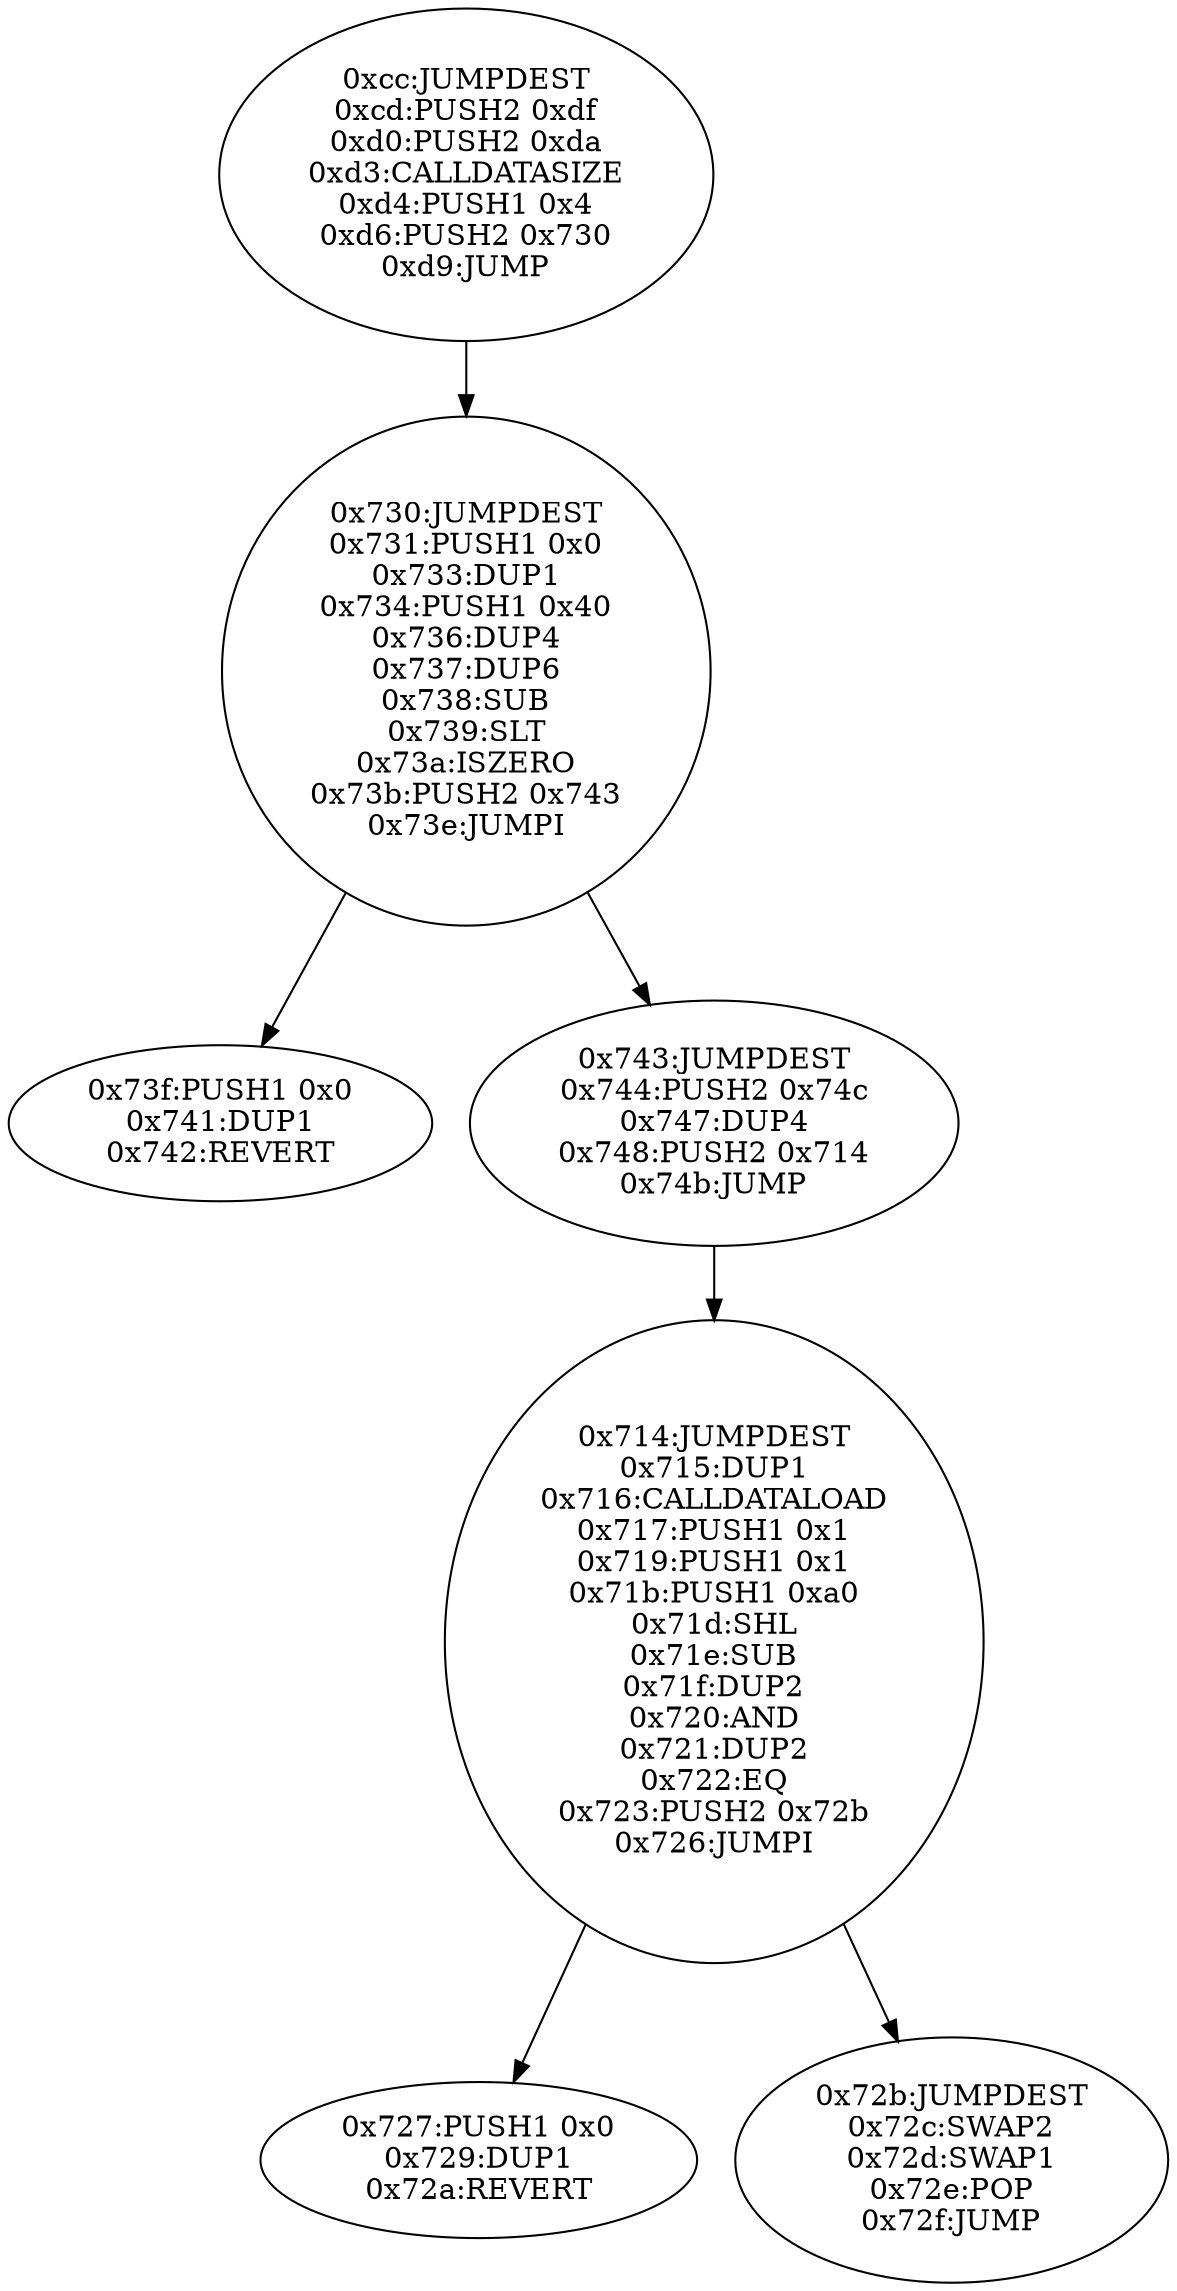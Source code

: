 digraph{
204[label="0xcc:JUMPDEST
0xcd:PUSH2 0xdf
0xd0:PUSH2 0xda
0xd3:CALLDATASIZE
0xd4:PUSH1 0x4
0xd6:PUSH2 0x730
0xd9:JUMP"]
204 -> 1840
1840[label="0x730:JUMPDEST
0x731:PUSH1 0x0
0x733:DUP1
0x734:PUSH1 0x40
0x736:DUP4
0x737:DUP6
0x738:SUB
0x739:SLT
0x73a:ISZERO
0x73b:PUSH2 0x743
0x73e:JUMPI"]
1840 -> 1855
1840 -> 1859
1855[label="0x73f:PUSH1 0x0
0x741:DUP1
0x742:REVERT"]
1859[label="0x743:JUMPDEST
0x744:PUSH2 0x74c
0x747:DUP4
0x748:PUSH2 0x714
0x74b:JUMP"]
1859 -> 1812
1812[label="0x714:JUMPDEST
0x715:DUP1
0x716:CALLDATALOAD
0x717:PUSH1 0x1
0x719:PUSH1 0x1
0x71b:PUSH1 0xa0
0x71d:SHL
0x71e:SUB
0x71f:DUP2
0x720:AND
0x721:DUP2
0x722:EQ
0x723:PUSH2 0x72b
0x726:JUMPI"]
1812 -> 1831
1812 -> 1835
1831[label="0x727:PUSH1 0x0
0x729:DUP1
0x72a:REVERT"]
1835[label="0x72b:JUMPDEST
0x72c:SWAP2
0x72d:SWAP1
0x72e:POP
0x72f:JUMP"]

}
